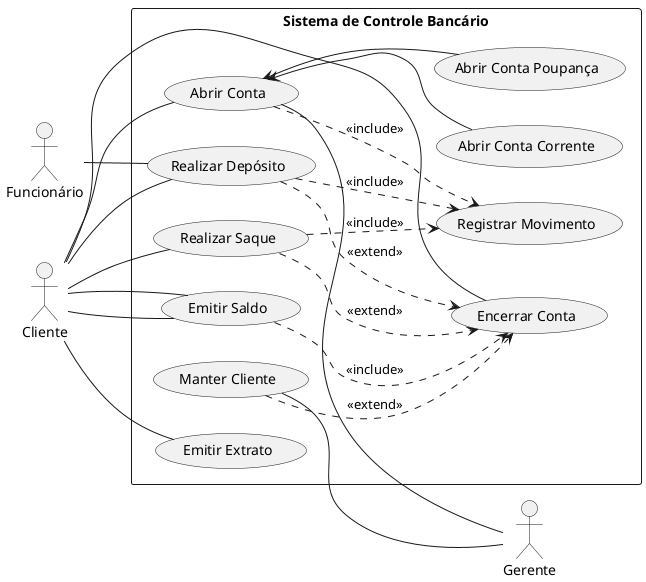 @startuml Banco



actor "Cliente" as Cliente
actor "Funcionário" as Funcionario
actor "Gerente" as Gerente
left to right direction
    rectangle "Sistema de Controle Bancário" {
        usecase "Abrir Conta" as AbrirConta
        usecase "Abrir Conta Corrente" as AbrirContaCorrente
        usecase "Abrir Conta Poupança" as AbrirContaPoupança
        usecase "Manter Cliente" as ManterCliente
        usecase "Realizar Depósito" as RealizarDeposito
        usecase "Realizar Saque" as RealizarSaque
        usecase "Emitir Saldo" as EmitirSaldo
        usecase "Emitir Extrato" as EmitirExtrato
        usecase "Encerrar Conta" as EncerrarConta        
        usecase "Registrar Movimento" as RegistrarMovimento

        :Cliente: -- (AbrirConta)
        :Cliente: -- (EmitirExtrato)
        :Cliente: -- (EncerrarConta)
        :Cliente: -- (RealizarDeposito)
        :Cliente: -- (RealizarSaque)
        :Cliente: -- (EmitirSaldo)
        :Cliente: -- (EmitirSaldo)
        
        (AbrirConta) - :Gerente:
        (ManterCliente)  -- :Gerente:
            
        :Funcionario: -- (RealizarDeposito)
        
       

        (AbrirConta) <-- (AbrirContaCorrente) 
        (AbrirConta) <-- (AbrirContaPoupança)
        (RealizarSaque) ..> (EncerrarConta): <<extend>>
        (RealizarDeposito) ..> (EncerrarConta): <<extend>>
        (EmitirSaldo) ..> (EncerrarConta): <<include>>
        (ManterCliente) ..> (EncerrarConta): <<extend>>


       
        (AbrirConta) ..> (RegistrarMovimento): <<include>>
        (RealizarDeposito) ..> (RegistrarMovimento): <<include>>
        (RealizarSaque) ..> (RegistrarMovimento): <<include>>



       
      
       
        

    }
}
@enduml
